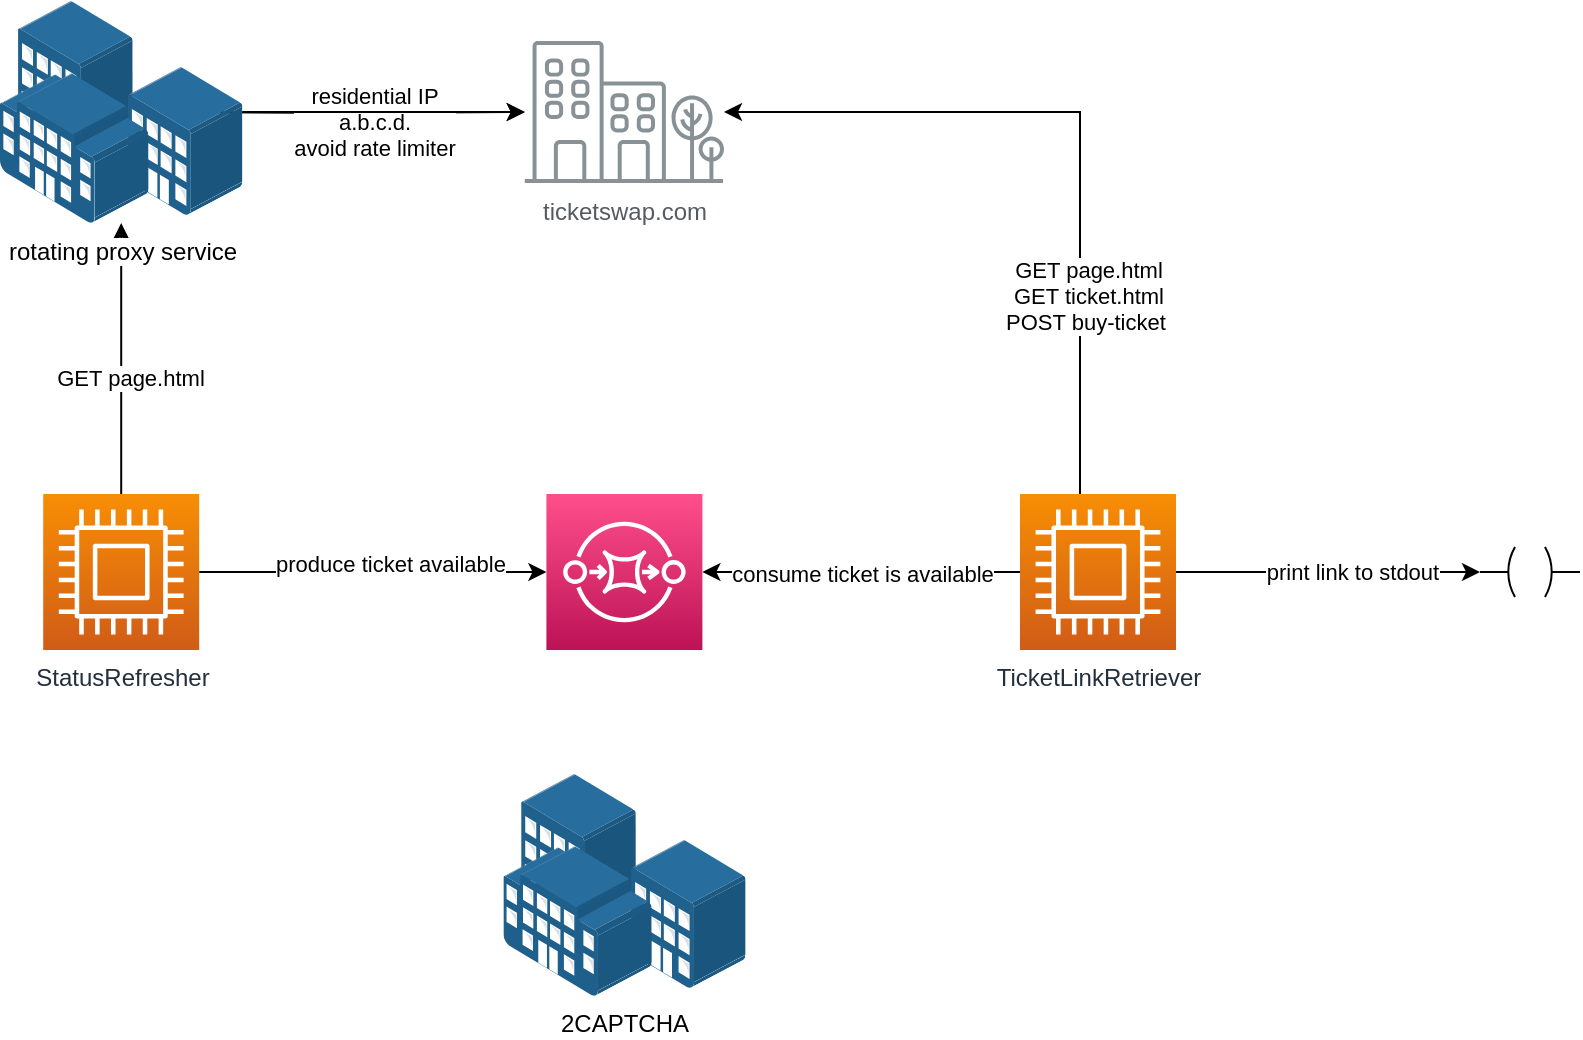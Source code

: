 <mxfile version="21.6.3" type="github">
  <diagram name="Page-1" id="IdEbCMzavP3VuT0_gkS9">
    <mxGraphModel dx="1434" dy="802" grid="1" gridSize="10" guides="1" tooltips="1" connect="1" arrows="1" fold="1" page="1" pageScale="1" pageWidth="827" pageHeight="1169" math="0" shadow="0">
      <root>
        <mxCell id="0" />
        <mxCell id="1" parent="0" />
        <mxCell id="VoQuoFzRfRq8GuShHxzj-1" value="ticketswap.com" style="sketch=0;outlineConnect=0;gradientColor=none;fontColor=#545B64;strokeColor=none;fillColor=#879196;dashed=0;verticalLabelPosition=bottom;verticalAlign=top;align=center;html=1;fontSize=12;fontStyle=0;aspect=fixed;shape=mxgraph.aws4.illustration_office_building;pointerEvents=1" parent="1" vertex="1">
          <mxGeometry x="422.2" y="73.5" width="100" height="71" as="geometry" />
        </mxCell>
        <mxCell id="VoQuoFzRfRq8GuShHxzj-5" style="edgeStyle=orthogonalEdgeStyle;rounded=0;orthogonalLoop=1;jettySize=auto;html=1;" parent="1" source="VoQuoFzRfRq8GuShHxzj-2" target="VoQuoFzRfRq8GuShHxzj-27" edge="1">
          <mxGeometry relative="1" as="geometry">
            <mxPoint x="209" y="148" as="targetPoint" />
          </mxGeometry>
        </mxCell>
        <mxCell id="VoQuoFzRfRq8GuShHxzj-10" value="GET page.html" style="edgeLabel;html=1;align=center;verticalAlign=middle;resizable=0;points=[];" parent="VoQuoFzRfRq8GuShHxzj-5" vertex="1" connectable="0">
          <mxGeometry x="-0.137" y="-4" relative="1" as="geometry">
            <mxPoint as="offset" />
          </mxGeometry>
        </mxCell>
        <mxCell id="VoQuoFzRfRq8GuShHxzj-12" style="edgeStyle=orthogonalEdgeStyle;rounded=0;orthogonalLoop=1;jettySize=auto;html=1;entryX=0;entryY=0.5;entryDx=0;entryDy=0;entryPerimeter=0;" parent="1" source="VoQuoFzRfRq8GuShHxzj-2" target="VoQuoFzRfRq8GuShHxzj-11" edge="1">
          <mxGeometry relative="1" as="geometry" />
        </mxCell>
        <mxCell id="VoQuoFzRfRq8GuShHxzj-13" value="produce ticket available" style="edgeLabel;html=1;align=center;verticalAlign=middle;resizable=0;points=[];" parent="VoQuoFzRfRq8GuShHxzj-12" vertex="1" connectable="0">
          <mxGeometry x="0.095" y="4" relative="1" as="geometry">
            <mxPoint as="offset" />
          </mxGeometry>
        </mxCell>
        <mxCell id="VoQuoFzRfRq8GuShHxzj-2" value="StatusRefresher" style="sketch=0;points=[[0,0,0],[0.25,0,0],[0.5,0,0],[0.75,0,0],[1,0,0],[0,1,0],[0.25,1,0],[0.5,1,0],[0.75,1,0],[1,1,0],[0,0.25,0],[0,0.5,0],[0,0.75,0],[1,0.25,0],[1,0.5,0],[1,0.75,0]];outlineConnect=0;fontColor=#232F3E;gradientColor=#F78E04;gradientDirection=north;fillColor=#D05C17;strokeColor=#ffffff;dashed=0;verticalLabelPosition=bottom;verticalAlign=top;align=center;html=1;fontSize=12;fontStyle=0;aspect=fixed;shape=mxgraph.aws4.resourceIcon;resIcon=mxgraph.aws4.compute;" parent="1" vertex="1">
          <mxGeometry x="181.6" y="300" width="78" height="78" as="geometry" />
        </mxCell>
        <mxCell id="VoQuoFzRfRq8GuShHxzj-4" style="edgeStyle=orthogonalEdgeStyle;rounded=0;orthogonalLoop=1;jettySize=auto;html=1;" parent="1" target="VoQuoFzRfRq8GuShHxzj-1" edge="1">
          <mxGeometry relative="1" as="geometry">
            <mxPoint x="248" y="109" as="sourcePoint" />
          </mxGeometry>
        </mxCell>
        <mxCell id="VoQuoFzRfRq8GuShHxzj-9" value="residential IP&lt;br&gt;a.b.c.d.&lt;br&gt;avoid rate limiter" style="edgeLabel;html=1;align=center;verticalAlign=middle;resizable=0;points=[];" parent="VoQuoFzRfRq8GuShHxzj-4" vertex="1" connectable="0">
          <mxGeometry x="0.133" y="-5" relative="1" as="geometry">
            <mxPoint as="offset" />
          </mxGeometry>
        </mxCell>
        <mxCell id="VoQuoFzRfRq8GuShHxzj-11" value="" style="sketch=0;points=[[0,0,0],[0.25,0,0],[0.5,0,0],[0.75,0,0],[1,0,0],[0,1,0],[0.25,1,0],[0.5,1,0],[0.75,1,0],[1,1,0],[0,0.25,0],[0,0.5,0],[0,0.75,0],[1,0.25,0],[1,0.5,0],[1,0.75,0]];outlineConnect=0;fontColor=#232F3E;gradientColor=#FF4F8B;gradientDirection=north;fillColor=#BC1356;strokeColor=#ffffff;dashed=0;verticalLabelPosition=bottom;verticalAlign=top;align=center;html=1;fontSize=12;fontStyle=0;aspect=fixed;shape=mxgraph.aws4.resourceIcon;resIcon=mxgraph.aws4.sqs;" parent="1" vertex="1">
          <mxGeometry x="433.2" y="300" width="78" height="78" as="geometry" />
        </mxCell>
        <mxCell id="VoQuoFzRfRq8GuShHxzj-15" style="edgeStyle=orthogonalEdgeStyle;rounded=0;orthogonalLoop=1;jettySize=auto;html=1;entryX=1;entryY=0.5;entryDx=0;entryDy=0;entryPerimeter=0;" parent="1" source="VoQuoFzRfRq8GuShHxzj-14" target="VoQuoFzRfRq8GuShHxzj-11" edge="1">
          <mxGeometry relative="1" as="geometry" />
        </mxCell>
        <mxCell id="VoQuoFzRfRq8GuShHxzj-16" value="consume ticket is available" style="edgeLabel;html=1;align=center;verticalAlign=middle;resizable=0;points=[];" parent="VoQuoFzRfRq8GuShHxzj-15" vertex="1" connectable="0">
          <mxGeometry x="-0.007" y="1" relative="1" as="geometry">
            <mxPoint as="offset" />
          </mxGeometry>
        </mxCell>
        <mxCell id="VoQuoFzRfRq8GuShHxzj-19" style="edgeStyle=orthogonalEdgeStyle;rounded=0;orthogonalLoop=1;jettySize=auto;html=1;" parent="1" source="VoQuoFzRfRq8GuShHxzj-14" target="VoQuoFzRfRq8GuShHxzj-1" edge="1">
          <mxGeometry relative="1" as="geometry">
            <Array as="points">
              <mxPoint x="700" y="109" />
            </Array>
          </mxGeometry>
        </mxCell>
        <mxCell id="VoQuoFzRfRq8GuShHxzj-20" value="GET page.html&lt;br&gt;GET ticket.html&lt;br&gt;POST buy-ticket&amp;nbsp;" style="edgeLabel;html=1;align=center;verticalAlign=middle;resizable=0;points=[];" parent="VoQuoFzRfRq8GuShHxzj-19" vertex="1" connectable="0">
          <mxGeometry x="-0.461" y="-4" relative="1" as="geometry">
            <mxPoint as="offset" />
          </mxGeometry>
        </mxCell>
        <mxCell id="VoQuoFzRfRq8GuShHxzj-31" style="edgeStyle=orthogonalEdgeStyle;rounded=0;orthogonalLoop=1;jettySize=auto;html=1;entryX=0;entryY=0.5;entryDx=0;entryDy=0;entryPerimeter=0;" parent="1" source="VoQuoFzRfRq8GuShHxzj-14" target="VoQuoFzRfRq8GuShHxzj-30" edge="1">
          <mxGeometry relative="1" as="geometry" />
        </mxCell>
        <mxCell id="VoQuoFzRfRq8GuShHxzj-32" value="print link to stdout" style="edgeLabel;html=1;align=center;verticalAlign=middle;resizable=0;points=[];" parent="VoQuoFzRfRq8GuShHxzj-31" vertex="1" connectable="0">
          <mxGeometry x="0.158" relative="1" as="geometry">
            <mxPoint as="offset" />
          </mxGeometry>
        </mxCell>
        <mxCell id="VoQuoFzRfRq8GuShHxzj-14" value="TicketLinkRetriever" style="sketch=0;points=[[0,0,0],[0.25,0,0],[0.5,0,0],[0.75,0,0],[1,0,0],[0,1,0],[0.25,1,0],[0.5,1,0],[0.75,1,0],[1,1,0],[0,0.25,0],[0,0.5,0],[0,0.75,0],[1,0.25,0],[1,0.5,0],[1,0.75,0]];outlineConnect=0;fontColor=#232F3E;gradientColor=#F78E04;gradientDirection=north;fillColor=#D05C17;strokeColor=#ffffff;dashed=0;verticalLabelPosition=bottom;verticalAlign=top;align=center;html=1;fontSize=12;fontStyle=0;aspect=fixed;shape=mxgraph.aws4.resourceIcon;resIcon=mxgraph.aws4.compute;" parent="1" vertex="1">
          <mxGeometry x="670" y="300" width="78" height="78" as="geometry" />
        </mxCell>
        <mxCell id="VoQuoFzRfRq8GuShHxzj-28" style="edgeStyle=orthogonalEdgeStyle;rounded=0;orthogonalLoop=1;jettySize=auto;html=1;" parent="1" source="VoQuoFzRfRq8GuShHxzj-27" target="VoQuoFzRfRq8GuShHxzj-1" edge="1">
          <mxGeometry relative="1" as="geometry" />
        </mxCell>
        <mxCell id="VoQuoFzRfRq8GuShHxzj-27" value="rotating proxy service" style="image;points=[];aspect=fixed;html=1;align=center;shadow=0;dashed=0;image=img/lib/allied_telesis/buildings/Building_Cluster.svg;" parent="1" vertex="1">
          <mxGeometry x="160" y="53.5" width="121.2" height="111" as="geometry" />
        </mxCell>
        <mxCell id="VoQuoFzRfRq8GuShHxzj-29" value="2CAPTCHA" style="image;points=[];aspect=fixed;html=1;align=center;shadow=0;dashed=0;image=img/lib/allied_telesis/buildings/Building_Cluster.svg;" parent="1" vertex="1">
          <mxGeometry x="411.6" y="440" width="121.2" height="111" as="geometry" />
        </mxCell>
        <mxCell id="VoQuoFzRfRq8GuShHxzj-30" value="" style="pointerEvents=1;verticalLabelPosition=bottom;shadow=0;dashed=0;align=center;html=1;verticalAlign=top;shape=mxgraph.electrical.plc_ladder.output_1;" parent="1" vertex="1">
          <mxGeometry x="900" y="326.5" width="50" height="25" as="geometry" />
        </mxCell>
      </root>
    </mxGraphModel>
  </diagram>
</mxfile>

